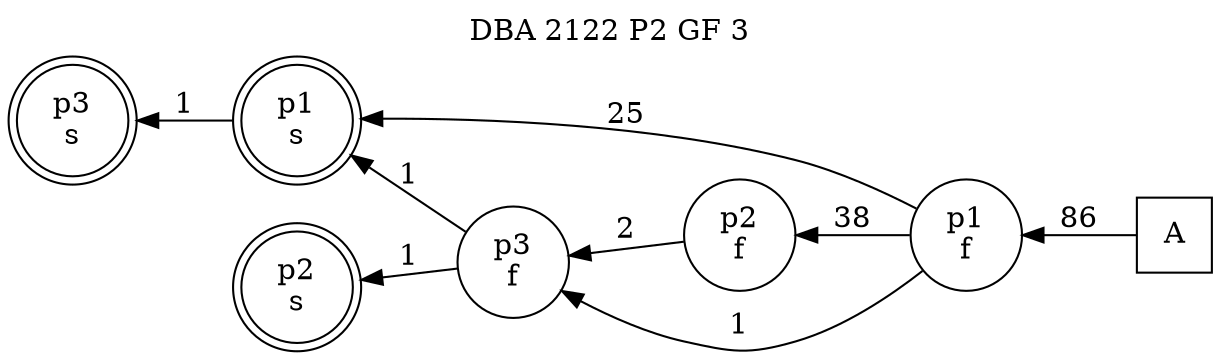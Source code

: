 digraph DBA_2122_P2_GF_3_GOOD {
labelloc="tl"
label= " DBA 2122 P2 GF 3 "
rankdir="RL";
graph [ size=" 10 , 10 !"]

"A" [shape="square" label="A"]
"p1_f" [shape="circle" label="p1
f"]
"p1_s" [shape="doublecircle" label="p1
s"]
"p2_f" [shape="circle" label="p2
f"]
"p3_f" [shape="circle" label="p3
f"]
"p3_s" [shape="doublecircle" label="p3
s"]
"p2_s" [shape="doublecircle" label="p2
s"]
"A" -> "p1_f" [ label=86]
"p1_f" -> "p1_s" [ label=25]
"p1_f" -> "p2_f" [ label=38]
"p1_f" -> "p3_f" [ label=1]
"p1_s" -> "p3_s" [ label=1]
"p2_f" -> "p3_f" [ label=2]
"p3_f" -> "p1_s" [ label=1]
"p3_f" -> "p2_s" [ label=1]
}
